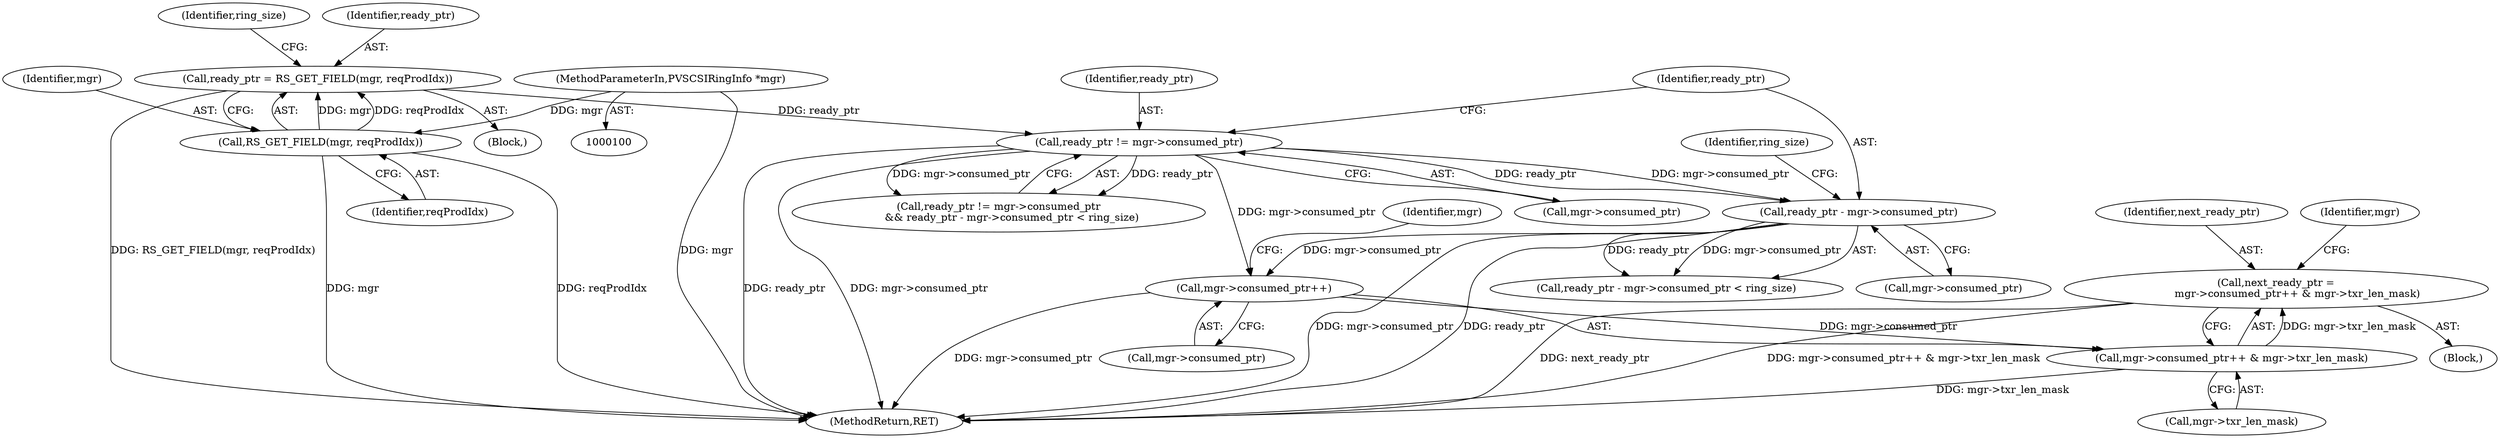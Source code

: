 digraph "0_qemu_d251157ac1928191af851d199a9ff255d330bec9@API" {
"1000131" [label="(Call,next_ready_ptr =\n             mgr->consumed_ptr++ & mgr->txr_len_mask)"];
"1000133" [label="(Call,mgr->consumed_ptr++ & mgr->txr_len_mask)"];
"1000134" [label="(Call,mgr->consumed_ptr++)"];
"1000123" [label="(Call,ready_ptr - mgr->consumed_ptr)"];
"1000117" [label="(Call,ready_ptr != mgr->consumed_ptr)"];
"1000104" [label="(Call,ready_ptr = RS_GET_FIELD(mgr, reqProdIdx))"];
"1000106" [label="(Call,RS_GET_FIELD(mgr, reqProdIdx))"];
"1000101" [label="(MethodParameterIn,PVSCSIRingInfo *mgr)"];
"1000139" [label="(Identifier,mgr)"];
"1000128" [label="(Identifier,ring_size)"];
"1000122" [label="(Call,ready_ptr - mgr->consumed_ptr < ring_size)"];
"1000104" [label="(Call,ready_ptr = RS_GET_FIELD(mgr, reqProdIdx))"];
"1000117" [label="(Call,ready_ptr != mgr->consumed_ptr)"];
"1000111" [label="(Identifier,ring_size)"];
"1000156" [label="(MethodReturn,RET)"];
"1000119" [label="(Call,mgr->consumed_ptr)"];
"1000118" [label="(Identifier,ready_ptr)"];
"1000101" [label="(MethodParameterIn,PVSCSIRingInfo *mgr)"];
"1000138" [label="(Call,mgr->txr_len_mask)"];
"1000135" [label="(Call,mgr->consumed_ptr)"];
"1000108" [label="(Identifier,reqProdIdx)"];
"1000124" [label="(Identifier,ready_ptr)"];
"1000129" [label="(Block,)"];
"1000133" [label="(Call,mgr->consumed_ptr++ & mgr->txr_len_mask)"];
"1000131" [label="(Call,next_ready_ptr =\n             mgr->consumed_ptr++ & mgr->txr_len_mask)"];
"1000107" [label="(Identifier,mgr)"];
"1000125" [label="(Call,mgr->consumed_ptr)"];
"1000106" [label="(Call,RS_GET_FIELD(mgr, reqProdIdx))"];
"1000102" [label="(Block,)"];
"1000116" [label="(Call,ready_ptr != mgr->consumed_ptr\n        && ready_ptr - mgr->consumed_ptr < ring_size)"];
"1000134" [label="(Call,mgr->consumed_ptr++)"];
"1000132" [label="(Identifier,next_ready_ptr)"];
"1000145" [label="(Identifier,mgr)"];
"1000105" [label="(Identifier,ready_ptr)"];
"1000123" [label="(Call,ready_ptr - mgr->consumed_ptr)"];
"1000131" -> "1000129"  [label="AST: "];
"1000131" -> "1000133"  [label="CFG: "];
"1000132" -> "1000131"  [label="AST: "];
"1000133" -> "1000131"  [label="AST: "];
"1000145" -> "1000131"  [label="CFG: "];
"1000131" -> "1000156"  [label="DDG: next_ready_ptr"];
"1000131" -> "1000156"  [label="DDG: mgr->consumed_ptr++ & mgr->txr_len_mask"];
"1000133" -> "1000131"  [label="DDG: mgr->txr_len_mask"];
"1000133" -> "1000138"  [label="CFG: "];
"1000134" -> "1000133"  [label="AST: "];
"1000138" -> "1000133"  [label="AST: "];
"1000133" -> "1000156"  [label="DDG: mgr->txr_len_mask"];
"1000134" -> "1000133"  [label="DDG: mgr->consumed_ptr"];
"1000134" -> "1000135"  [label="CFG: "];
"1000135" -> "1000134"  [label="AST: "];
"1000139" -> "1000134"  [label="CFG: "];
"1000134" -> "1000156"  [label="DDG: mgr->consumed_ptr"];
"1000123" -> "1000134"  [label="DDG: mgr->consumed_ptr"];
"1000117" -> "1000134"  [label="DDG: mgr->consumed_ptr"];
"1000123" -> "1000122"  [label="AST: "];
"1000123" -> "1000125"  [label="CFG: "];
"1000124" -> "1000123"  [label="AST: "];
"1000125" -> "1000123"  [label="AST: "];
"1000128" -> "1000123"  [label="CFG: "];
"1000123" -> "1000156"  [label="DDG: mgr->consumed_ptr"];
"1000123" -> "1000156"  [label="DDG: ready_ptr"];
"1000123" -> "1000122"  [label="DDG: ready_ptr"];
"1000123" -> "1000122"  [label="DDG: mgr->consumed_ptr"];
"1000117" -> "1000123"  [label="DDG: ready_ptr"];
"1000117" -> "1000123"  [label="DDG: mgr->consumed_ptr"];
"1000117" -> "1000116"  [label="AST: "];
"1000117" -> "1000119"  [label="CFG: "];
"1000118" -> "1000117"  [label="AST: "];
"1000119" -> "1000117"  [label="AST: "];
"1000124" -> "1000117"  [label="CFG: "];
"1000116" -> "1000117"  [label="CFG: "];
"1000117" -> "1000156"  [label="DDG: ready_ptr"];
"1000117" -> "1000156"  [label="DDG: mgr->consumed_ptr"];
"1000117" -> "1000116"  [label="DDG: ready_ptr"];
"1000117" -> "1000116"  [label="DDG: mgr->consumed_ptr"];
"1000104" -> "1000117"  [label="DDG: ready_ptr"];
"1000104" -> "1000102"  [label="AST: "];
"1000104" -> "1000106"  [label="CFG: "];
"1000105" -> "1000104"  [label="AST: "];
"1000106" -> "1000104"  [label="AST: "];
"1000111" -> "1000104"  [label="CFG: "];
"1000104" -> "1000156"  [label="DDG: RS_GET_FIELD(mgr, reqProdIdx)"];
"1000106" -> "1000104"  [label="DDG: mgr"];
"1000106" -> "1000104"  [label="DDG: reqProdIdx"];
"1000106" -> "1000108"  [label="CFG: "];
"1000107" -> "1000106"  [label="AST: "];
"1000108" -> "1000106"  [label="AST: "];
"1000106" -> "1000156"  [label="DDG: reqProdIdx"];
"1000106" -> "1000156"  [label="DDG: mgr"];
"1000101" -> "1000106"  [label="DDG: mgr"];
"1000101" -> "1000100"  [label="AST: "];
"1000101" -> "1000156"  [label="DDG: mgr"];
}
